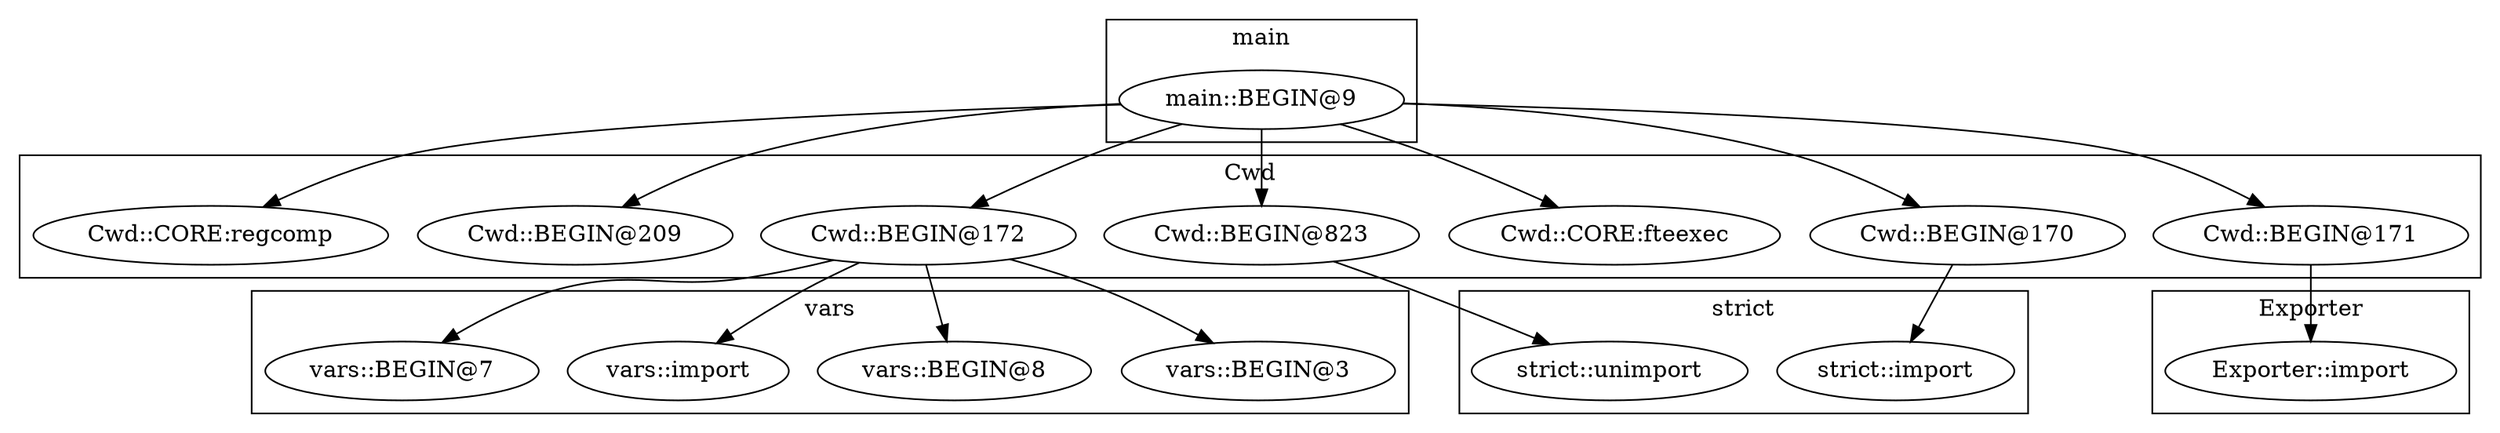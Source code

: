 digraph {
graph [overlap=false]
subgraph cluster_vars {
	label="vars";
	"vars::BEGIN@3";
	"vars::BEGIN@8";
	"vars::import";
	"vars::BEGIN@7";
}
subgraph cluster_Exporter {
	label="Exporter";
	"Exporter::import";
}
subgraph cluster_main {
	label="main";
	"main::BEGIN@9";
}
subgraph cluster_strict {
	label="strict";
	"strict::import";
	"strict::unimport";
}
subgraph cluster_Cwd {
	label="Cwd";
	"Cwd::BEGIN@172";
	"Cwd::BEGIN@170";
	"Cwd::CORE:fteexec";
	"Cwd::BEGIN@171";
	"Cwd::BEGIN@823";
	"Cwd::BEGIN@209";
	"Cwd::CORE:regcomp";
}
"main::BEGIN@9" -> "Cwd::BEGIN@823";
"Cwd::BEGIN@171" -> "Exporter::import";
"Cwd::BEGIN@823" -> "strict::unimport";
"main::BEGIN@9" -> "Cwd::BEGIN@171";
"Cwd::BEGIN@172" -> "vars::BEGIN@8";
"main::BEGIN@9" -> "Cwd::BEGIN@170";
"Cwd::BEGIN@172" -> "vars::import";
"main::BEGIN@9" -> "Cwd::BEGIN@209";
"main::BEGIN@9" -> "Cwd::CORE:fteexec";
"main::BEGIN@9" -> "Cwd::CORE:regcomp";
"Cwd::BEGIN@172" -> "vars::BEGIN@3";
"main::BEGIN@9" -> "Cwd::BEGIN@172";
"Cwd::BEGIN@170" -> "strict::import";
"Cwd::BEGIN@172" -> "vars::BEGIN@7";
}
